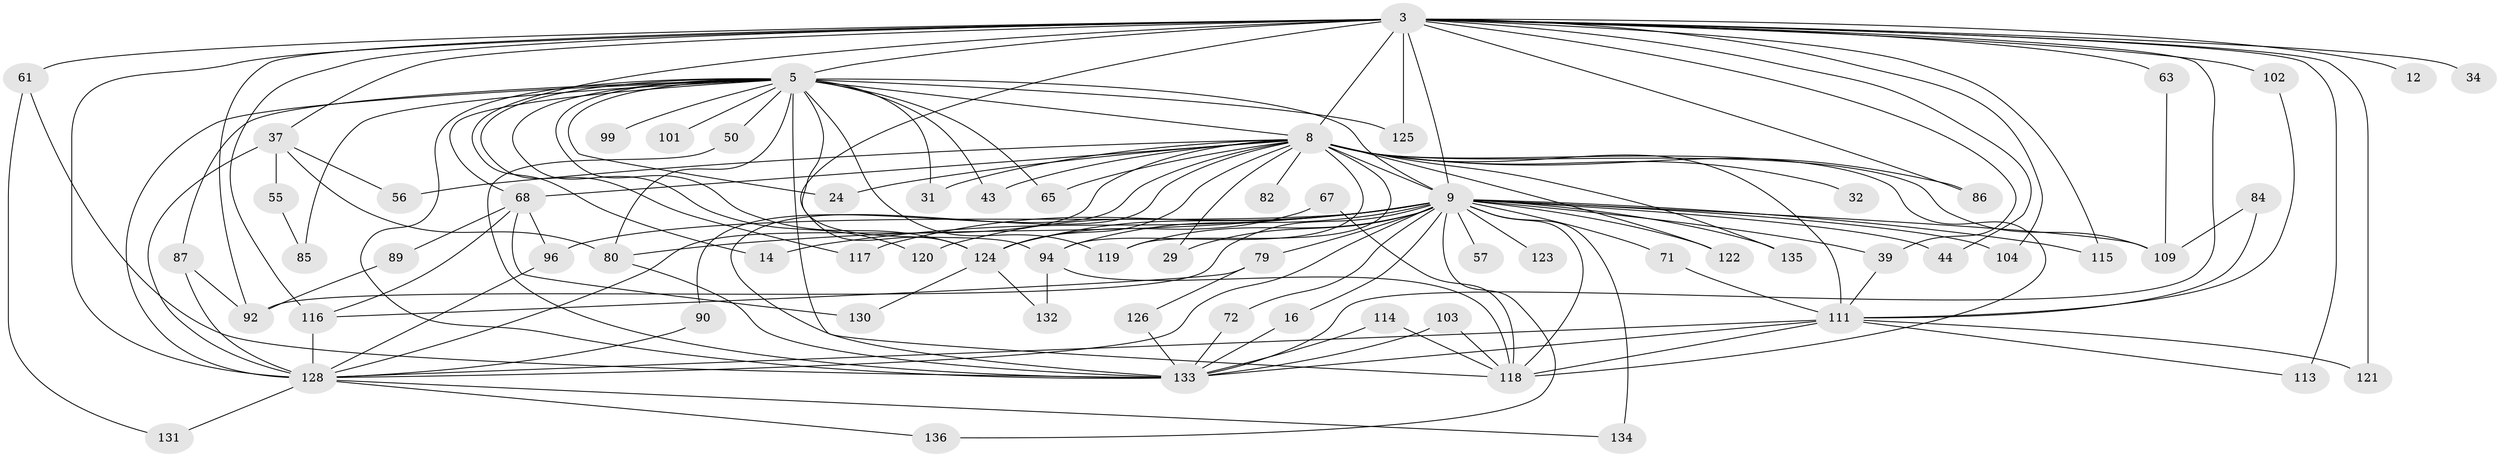 // original degree distribution, {21: 0.007352941176470588, 27: 0.007352941176470588, 25: 0.014705882352941176, 23: 0.007352941176470588, 28: 0.007352941176470588, 13: 0.007352941176470588, 29: 0.014705882352941176, 17: 0.007352941176470588, 10: 0.007352941176470588, 2: 0.47794117647058826, 8: 0.007352941176470588, 3: 0.3161764705882353, 4: 0.058823529411764705, 6: 0.014705882352941176, 7: 0.007352941176470588, 5: 0.029411764705882353, 9: 0.007352941176470588}
// Generated by graph-tools (version 1.1) at 2025/44/03/09/25 04:44:44]
// undirected, 68 vertices, 142 edges
graph export_dot {
graph [start="1"]
  node [color=gray90,style=filled];
  3 [super="+1"];
  5 [super="+4"];
  8 [super="+6"];
  9 [super="+2"];
  12;
  14;
  16;
  24 [super="+19"];
  29;
  31;
  32;
  34;
  37 [super="+26"];
  39 [super="+38"];
  43;
  44;
  50;
  55;
  56;
  57;
  61 [super="+48"];
  63;
  65;
  67 [super="+27"];
  68 [super="+13+46"];
  71;
  72;
  79 [super="+74"];
  80 [super="+69+77"];
  82;
  84;
  85;
  86 [super="+62"];
  87 [super="+83"];
  89;
  90;
  92 [super="+70"];
  94 [super="+60+64"];
  96 [super="+78"];
  99;
  101;
  102;
  103;
  104;
  109 [super="+30"];
  111 [super="+23+52+88+76"];
  113 [super="+47"];
  114;
  115;
  116 [super="+105"];
  117;
  118 [super="+100+45"];
  119 [super="+33"];
  120 [super="+81"];
  121;
  122 [super="+66+51"];
  123;
  124 [super="+110+112+93"];
  125;
  126;
  128 [super="+73+10"];
  130 [super="+107"];
  131;
  132 [super="+75"];
  133 [super="+129"];
  134 [super="+127"];
  135 [super="+54"];
  136;
  3 -- 5 [weight=4];
  3 -- 8 [weight=4];
  3 -- 9 [weight=4];
  3 -- 12 [weight=2];
  3 -- 14;
  3 -- 34 [weight=2];
  3 -- 39;
  3 -- 44;
  3 -- 63;
  3 -- 102;
  3 -- 104;
  3 -- 113 [weight=2];
  3 -- 115;
  3 -- 125;
  3 -- 121;
  3 -- 61 [weight=2];
  3 -- 37;
  3 -- 86;
  3 -- 92;
  3 -- 128 [weight=5];
  3 -- 133 [weight=3];
  3 -- 116;
  3 -- 124 [weight=2];
  5 -- 8 [weight=4];
  5 -- 9 [weight=4];
  5 -- 31;
  5 -- 50 [weight=2];
  5 -- 85;
  5 -- 99 [weight=2];
  5 -- 101 [weight=2];
  5 -- 120 [weight=2];
  5 -- 65;
  5 -- 43;
  5 -- 117;
  5 -- 125;
  5 -- 68 [weight=2];
  5 -- 119;
  5 -- 80;
  5 -- 87;
  5 -- 94;
  5 -- 128 [weight=5];
  5 -- 118 [weight=4];
  5 -- 133;
  5 -- 24;
  5 -- 124;
  8 -- 9 [weight=4];
  8 -- 24;
  8 -- 32 [weight=2];
  8 -- 43;
  8 -- 82 [weight=2];
  8 -- 86 [weight=2];
  8 -- 90;
  8 -- 109 [weight=2];
  8 -- 111 [weight=5];
  8 -- 119 [weight=2];
  8 -- 133 [weight=3];
  8 -- 65;
  8 -- 68 [weight=2];
  8 -- 135 [weight=2];
  8 -- 29;
  8 -- 31;
  8 -- 56;
  8 -- 124 [weight=2];
  8 -- 94 [weight=3];
  8 -- 128 [weight=4];
  8 -- 122 [weight=3];
  8 -- 118 [weight=2];
  9 -- 14;
  9 -- 16;
  9 -- 29;
  9 -- 44;
  9 -- 71;
  9 -- 104;
  9 -- 115;
  9 -- 117;
  9 -- 118 [weight=3];
  9 -- 136;
  9 -- 120;
  9 -- 79 [weight=3];
  9 -- 109;
  9 -- 134 [weight=2];
  9 -- 135;
  9 -- 72;
  9 -- 92 [weight=3];
  9 -- 57;
  9 -- 123;
  9 -- 124 [weight=4];
  9 -- 119;
  9 -- 39;
  9 -- 96;
  9 -- 94;
  9 -- 128 [weight=4];
  9 -- 122;
  9 -- 80;
  16 -- 133;
  37 -- 55 [weight=2];
  37 -- 56;
  37 -- 80;
  37 -- 128 [weight=2];
  39 -- 111;
  50 -- 133;
  55 -- 85;
  61 -- 131;
  61 -- 133;
  63 -- 109;
  67 -- 124;
  67 -- 118 [weight=2];
  68 -- 130 [weight=2];
  68 -- 96;
  68 -- 89;
  68 -- 116;
  71 -- 111;
  72 -- 133;
  79 -- 116;
  79 -- 126;
  80 -- 133;
  84 -- 109;
  84 -- 111;
  87 -- 92;
  87 -- 128;
  89 -- 92;
  90 -- 128;
  94 -- 132 [weight=2];
  94 -- 118;
  96 -- 128;
  102 -- 111;
  103 -- 133;
  103 -- 118;
  111 -- 113;
  111 -- 121;
  111 -- 128 [weight=2];
  111 -- 118;
  111 -- 133;
  114 -- 118;
  114 -- 133;
  116 -- 128;
  124 -- 132;
  124 -- 130;
  126 -- 133;
  128 -- 131;
  128 -- 134;
  128 -- 136;
}
